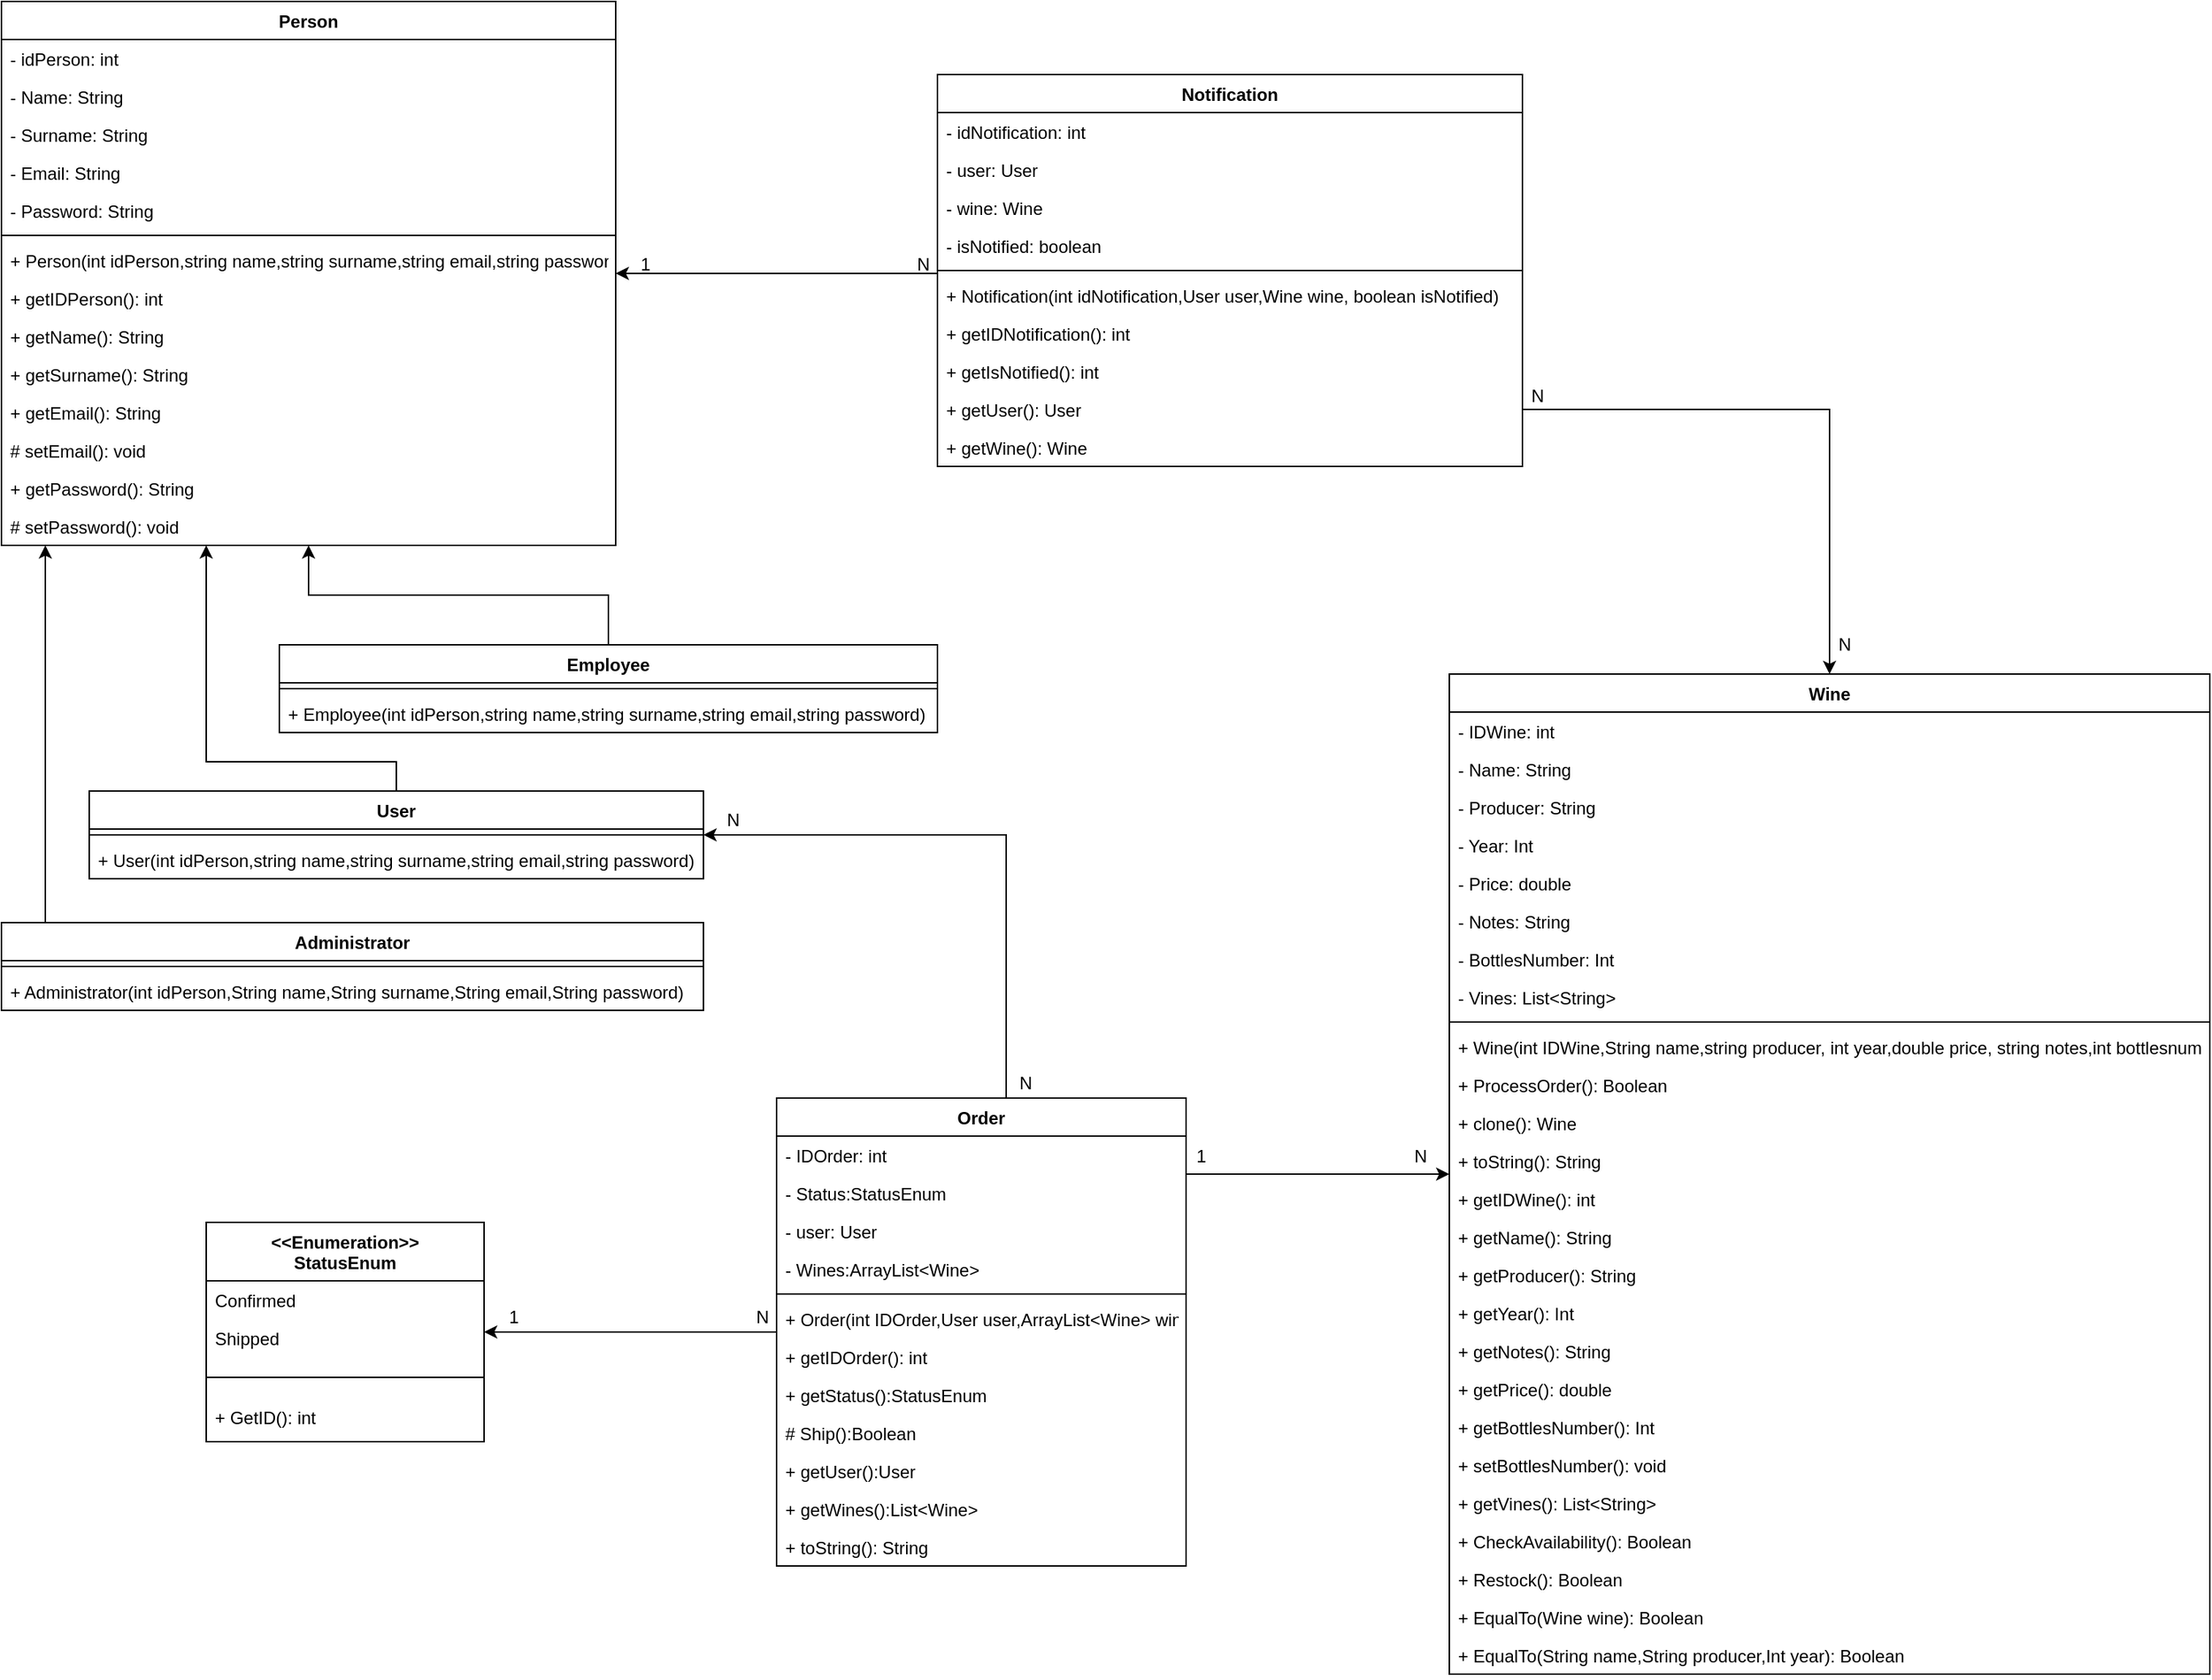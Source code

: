 <mxfile version="13.9.3" type="device"><diagram id="54xvhn4StIAnLU3MbYhx" name="Page-1"><mxGraphModel dx="2302" dy="1154" grid="1" gridSize="10" guides="1" tooltips="1" connect="1" arrows="1" fold="1" page="1" pageScale="1" pageWidth="827" pageHeight="1169" math="0" shadow="0"><root><mxCell id="0"/><mxCell id="1" parent="0"/><mxCell id="JAXb-ejdpv2gTEnfXzWr-1" value="Person" style="swimlane;fontStyle=1;align=center;verticalAlign=top;childLayout=stackLayout;horizontal=1;startSize=26;horizontalStack=0;resizeParent=1;resizeParentMax=0;resizeLast=0;collapsible=1;marginBottom=0;" parent="1" vertex="1"><mxGeometry width="420" height="372" as="geometry"><mxRectangle width="70" height="26" as="alternateBounds"/></mxGeometry></mxCell><mxCell id="JAXb-ejdpv2gTEnfXzWr-2" value="- idPerson: int" style="text;strokeColor=none;fillColor=none;align=left;verticalAlign=top;spacingLeft=4;spacingRight=4;overflow=hidden;rotatable=0;points=[[0,0.5],[1,0.5]];portConstraint=eastwest;" parent="JAXb-ejdpv2gTEnfXzWr-1" vertex="1"><mxGeometry y="26" width="420" height="26" as="geometry"/></mxCell><mxCell id="TgHwGqTXPsUhfi_k4JJe-5" value="- Name: String&#10;" style="text;strokeColor=none;fillColor=none;align=left;verticalAlign=top;spacingLeft=4;spacingRight=4;overflow=hidden;rotatable=0;points=[[0,0.5],[1,0.5]];portConstraint=eastwest;" parent="JAXb-ejdpv2gTEnfXzWr-1" vertex="1"><mxGeometry y="52" width="420" height="26" as="geometry"/></mxCell><mxCell id="JAXb-ejdpv2gTEnfXzWr-5" value="- Surname: String&#10;" style="text;strokeColor=none;fillColor=none;align=left;verticalAlign=top;spacingLeft=4;spacingRight=4;overflow=hidden;rotatable=0;points=[[0,0.5],[1,0.5]];portConstraint=eastwest;" parent="JAXb-ejdpv2gTEnfXzWr-1" vertex="1"><mxGeometry y="78" width="420" height="26" as="geometry"/></mxCell><mxCell id="JAXb-ejdpv2gTEnfXzWr-6" value="- Email: String&#10;" style="text;strokeColor=none;fillColor=none;align=left;verticalAlign=top;spacingLeft=4;spacingRight=4;overflow=hidden;rotatable=0;points=[[0,0.5],[1,0.5]];portConstraint=eastwest;" parent="JAXb-ejdpv2gTEnfXzWr-1" vertex="1"><mxGeometry y="104" width="420" height="26" as="geometry"/></mxCell><mxCell id="JAXb-ejdpv2gTEnfXzWr-7" value="- Password: String&#10;" style="text;strokeColor=none;fillColor=none;align=left;verticalAlign=top;spacingLeft=4;spacingRight=4;overflow=hidden;rotatable=0;points=[[0,0.5],[1,0.5]];portConstraint=eastwest;" parent="JAXb-ejdpv2gTEnfXzWr-1" vertex="1"><mxGeometry y="130" width="420" height="26" as="geometry"/></mxCell><mxCell id="JAXb-ejdpv2gTEnfXzWr-3" value="" style="line;strokeWidth=1;fillColor=none;align=left;verticalAlign=middle;spacingTop=-1;spacingLeft=3;spacingRight=3;rotatable=0;labelPosition=right;points=[];portConstraint=eastwest;" parent="JAXb-ejdpv2gTEnfXzWr-1" vertex="1"><mxGeometry y="156" width="420" height="8" as="geometry"/></mxCell><mxCell id="JAXb-ejdpv2gTEnfXzWr-4" value="+ Person(int idPerson,string name,string surname,string email,string password)" style="text;strokeColor=none;fillColor=none;align=left;verticalAlign=top;spacingLeft=4;spacingRight=4;overflow=hidden;rotatable=0;points=[[0,0.5],[1,0.5]];portConstraint=eastwest;" parent="JAXb-ejdpv2gTEnfXzWr-1" vertex="1"><mxGeometry y="164" width="420" height="26" as="geometry"/></mxCell><mxCell id="TgHwGqTXPsUhfi_k4JJe-6" value="+ getIDPerson(): int" style="text;strokeColor=none;fillColor=none;align=left;verticalAlign=top;spacingLeft=4;spacingRight=4;overflow=hidden;rotatable=0;points=[[0,0.5],[1,0.5]];portConstraint=eastwest;" parent="JAXb-ejdpv2gTEnfXzWr-1" vertex="1"><mxGeometry y="190" width="420" height="26" as="geometry"/></mxCell><mxCell id="JAXb-ejdpv2gTEnfXzWr-9" value="+ getName(): String" style="text;strokeColor=none;fillColor=none;align=left;verticalAlign=top;spacingLeft=4;spacingRight=4;overflow=hidden;rotatable=0;points=[[0,0.5],[1,0.5]];portConstraint=eastwest;" parent="JAXb-ejdpv2gTEnfXzWr-1" vertex="1"><mxGeometry y="216" width="420" height="26" as="geometry"/></mxCell><mxCell id="JAXb-ejdpv2gTEnfXzWr-10" value="+ getSurname(): String" style="text;strokeColor=none;fillColor=none;align=left;verticalAlign=top;spacingLeft=4;spacingRight=4;overflow=hidden;rotatable=0;points=[[0,0.5],[1,0.5]];portConstraint=eastwest;" parent="JAXb-ejdpv2gTEnfXzWr-1" vertex="1"><mxGeometry y="242" width="420" height="26" as="geometry"/></mxCell><mxCell id="JAXb-ejdpv2gTEnfXzWr-11" value="+ getEmail(): String" style="text;strokeColor=none;fillColor=none;align=left;verticalAlign=top;spacingLeft=4;spacingRight=4;overflow=hidden;rotatable=0;points=[[0,0.5],[1,0.5]];portConstraint=eastwest;" parent="JAXb-ejdpv2gTEnfXzWr-1" vertex="1"><mxGeometry y="268" width="420" height="26" as="geometry"/></mxCell><mxCell id="TgHwGqTXPsUhfi_k4JJe-8" value="# setEmail(): void" style="text;strokeColor=none;fillColor=none;align=left;verticalAlign=top;spacingLeft=4;spacingRight=4;overflow=hidden;rotatable=0;points=[[0,0.5],[1,0.5]];portConstraint=eastwest;" parent="JAXb-ejdpv2gTEnfXzWr-1" vertex="1"><mxGeometry y="294" width="420" height="26" as="geometry"/></mxCell><mxCell id="JAXb-ejdpv2gTEnfXzWr-12" value="+ getPassword(): String" style="text;strokeColor=none;fillColor=none;align=left;verticalAlign=top;spacingLeft=4;spacingRight=4;overflow=hidden;rotatable=0;points=[[0,0.5],[1,0.5]];portConstraint=eastwest;" parent="JAXb-ejdpv2gTEnfXzWr-1" vertex="1"><mxGeometry y="320" width="420" height="26" as="geometry"/></mxCell><mxCell id="TgHwGqTXPsUhfi_k4JJe-7" value="# setPassword(): void" style="text;strokeColor=none;fillColor=none;align=left;verticalAlign=top;spacingLeft=4;spacingRight=4;overflow=hidden;rotatable=0;points=[[0,0.5],[1,0.5]];portConstraint=eastwest;" parent="JAXb-ejdpv2gTEnfXzWr-1" vertex="1"><mxGeometry y="346" width="420" height="26" as="geometry"/></mxCell><mxCell id="LcTUuOizzekQ_GgxG3fr-3" style="edgeStyle=orthogonalEdgeStyle;rounded=0;orthogonalLoop=1;jettySize=auto;html=1;" edge="1" parent="1" source="JAXb-ejdpv2gTEnfXzWr-19" target="JAXb-ejdpv2gTEnfXzWr-1"><mxGeometry relative="1" as="geometry"/></mxCell><mxCell id="JAXb-ejdpv2gTEnfXzWr-19" value="Employee" style="swimlane;fontStyle=1;align=center;verticalAlign=top;childLayout=stackLayout;horizontal=1;startSize=26;horizontalStack=0;resizeParent=1;resizeParentMax=0;resizeLast=0;collapsible=1;marginBottom=0;" parent="1" vertex="1"><mxGeometry x="190" y="440" width="450" height="60" as="geometry"><mxRectangle y="260" width="90" height="26" as="alternateBounds"/></mxGeometry></mxCell><mxCell id="JAXb-ejdpv2gTEnfXzWr-21" value="" style="line;strokeWidth=1;fillColor=none;align=left;verticalAlign=middle;spacingTop=-1;spacingLeft=3;spacingRight=3;rotatable=0;labelPosition=right;points=[];portConstraint=eastwest;" parent="JAXb-ejdpv2gTEnfXzWr-19" vertex="1"><mxGeometry y="26" width="450" height="8" as="geometry"/></mxCell><mxCell id="JAXb-ejdpv2gTEnfXzWr-22" value="+ Employee(int idPerson,string name,string surname,string email,string password)" style="text;strokeColor=none;fillColor=none;align=left;verticalAlign=top;spacingLeft=4;spacingRight=4;overflow=hidden;rotatable=0;points=[[0,0.5],[1,0.5]];portConstraint=eastwest;" parent="JAXb-ejdpv2gTEnfXzWr-19" vertex="1"><mxGeometry y="34" width="450" height="26" as="geometry"/></mxCell><mxCell id="JAXb-ejdpv2gTEnfXzWr-25" value="Wine" style="swimlane;fontStyle=1;align=center;verticalAlign=top;childLayout=stackLayout;horizontal=1;startSize=26;horizontalStack=0;resizeParent=1;resizeParentMax=0;resizeLast=0;collapsible=1;marginBottom=0;" parent="1" vertex="1"><mxGeometry x="990" y="460" width="520" height="684" as="geometry"><mxRectangle x="1450" y="620" width="60" height="26" as="alternateBounds"/></mxGeometry></mxCell><mxCell id="TgHwGqTXPsUhfi_k4JJe-30" value="- IDWine: int" style="text;strokeColor=none;fillColor=none;align=left;verticalAlign=top;spacingLeft=4;spacingRight=4;overflow=hidden;rotatable=0;points=[[0,0.5],[1,0.5]];portConstraint=eastwest;" parent="JAXb-ejdpv2gTEnfXzWr-25" vertex="1"><mxGeometry y="26" width="520" height="26" as="geometry"/></mxCell><mxCell id="JAXb-ejdpv2gTEnfXzWr-29" value="- Name: String" style="text;strokeColor=none;fillColor=none;align=left;verticalAlign=top;spacingLeft=4;spacingRight=4;overflow=hidden;rotatable=0;points=[[0,0.5],[1,0.5]];portConstraint=eastwest;" parent="JAXb-ejdpv2gTEnfXzWr-25" vertex="1"><mxGeometry y="52" width="520" height="26" as="geometry"/></mxCell><mxCell id="JAXb-ejdpv2gTEnfXzWr-30" value="- Producer: String" style="text;strokeColor=none;fillColor=none;align=left;verticalAlign=top;spacingLeft=4;spacingRight=4;overflow=hidden;rotatable=0;points=[[0,0.5],[1,0.5]];portConstraint=eastwest;" parent="JAXb-ejdpv2gTEnfXzWr-25" vertex="1"><mxGeometry y="78" width="520" height="26" as="geometry"/></mxCell><mxCell id="JAXb-ejdpv2gTEnfXzWr-26" value="- Year: Int" style="text;strokeColor=none;fillColor=none;align=left;verticalAlign=top;spacingLeft=4;spacingRight=4;overflow=hidden;rotatable=0;points=[[0,0.5],[1,0.5]];portConstraint=eastwest;" parent="JAXb-ejdpv2gTEnfXzWr-25" vertex="1"><mxGeometry y="104" width="520" height="26" as="geometry"/></mxCell><mxCell id="TgHwGqTXPsUhfi_k4JJe-31" value="- Price: double" style="text;strokeColor=none;fillColor=none;align=left;verticalAlign=top;spacingLeft=4;spacingRight=4;overflow=hidden;rotatable=0;points=[[0,0.5],[1,0.5]];portConstraint=eastwest;" parent="JAXb-ejdpv2gTEnfXzWr-25" vertex="1"><mxGeometry y="130" width="520" height="26" as="geometry"/></mxCell><mxCell id="JAXb-ejdpv2gTEnfXzWr-31" value="- Notes: String" style="text;strokeColor=none;fillColor=none;align=left;verticalAlign=top;spacingLeft=4;spacingRight=4;overflow=hidden;rotatable=0;points=[[0,0.5],[1,0.5]];portConstraint=eastwest;" parent="JAXb-ejdpv2gTEnfXzWr-25" vertex="1"><mxGeometry y="156" width="520" height="26" as="geometry"/></mxCell><mxCell id="JAXb-ejdpv2gTEnfXzWr-32" value="- BottlesNumber: Int" style="text;strokeColor=none;fillColor=none;align=left;verticalAlign=top;spacingLeft=4;spacingRight=4;overflow=hidden;rotatable=0;points=[[0,0.5],[1,0.5]];portConstraint=eastwest;" parent="JAXb-ejdpv2gTEnfXzWr-25" vertex="1"><mxGeometry y="182" width="520" height="26" as="geometry"/></mxCell><mxCell id="JAXb-ejdpv2gTEnfXzWr-33" value="- Vines: List&lt;String&gt;" style="text;strokeColor=none;fillColor=none;align=left;verticalAlign=top;spacingLeft=4;spacingRight=4;overflow=hidden;rotatable=0;points=[[0,0.5],[1,0.5]];portConstraint=eastwest;" parent="JAXb-ejdpv2gTEnfXzWr-25" vertex="1"><mxGeometry y="208" width="520" height="26" as="geometry"/></mxCell><mxCell id="JAXb-ejdpv2gTEnfXzWr-27" value="" style="line;strokeWidth=1;fillColor=none;align=left;verticalAlign=middle;spacingTop=-1;spacingLeft=3;spacingRight=3;rotatable=0;labelPosition=right;points=[];portConstraint=eastwest;" parent="JAXb-ejdpv2gTEnfXzWr-25" vertex="1"><mxGeometry y="234" width="520" height="8" as="geometry"/></mxCell><mxCell id="JAXb-ejdpv2gTEnfXzWr-28" value="+ Wine(int IDWine,String name,string producer, int year,double price, string notes,int bottlesnumber,List&lt;String&gt; vines)" style="text;strokeColor=none;fillColor=none;align=left;verticalAlign=top;spacingLeft=4;spacingRight=4;overflow=hidden;rotatable=0;points=[[0,0.5],[1,0.5]];portConstraint=eastwest;" parent="JAXb-ejdpv2gTEnfXzWr-25" vertex="1"><mxGeometry y="242" width="520" height="26" as="geometry"/></mxCell><mxCell id="JAXb-ejdpv2gTEnfXzWr-34" value="+ ProcessOrder(): Boolean&#10;" style="text;strokeColor=none;fillColor=none;align=left;verticalAlign=top;spacingLeft=4;spacingRight=4;overflow=hidden;rotatable=0;points=[[0,0.5],[1,0.5]];portConstraint=eastwest;" parent="JAXb-ejdpv2gTEnfXzWr-25" vertex="1"><mxGeometry y="268" width="520" height="26" as="geometry"/></mxCell><mxCell id="JAXb-ejdpv2gTEnfXzWr-35" value="+ clone(): Wine" style="text;strokeColor=none;fillColor=none;align=left;verticalAlign=top;spacingLeft=4;spacingRight=4;overflow=hidden;rotatable=0;points=[[0,0.5],[1,0.5]];portConstraint=eastwest;" parent="JAXb-ejdpv2gTEnfXzWr-25" vertex="1"><mxGeometry y="294" width="520" height="26" as="geometry"/></mxCell><mxCell id="TgHwGqTXPsUhfi_k4JJe-32" value="+ toString(): String" style="text;strokeColor=none;fillColor=none;align=left;verticalAlign=top;spacingLeft=4;spacingRight=4;overflow=hidden;rotatable=0;points=[[0,0.5],[1,0.5]];portConstraint=eastwest;" parent="JAXb-ejdpv2gTEnfXzWr-25" vertex="1"><mxGeometry y="320" width="520" height="26" as="geometry"/></mxCell><mxCell id="TgHwGqTXPsUhfi_k4JJe-33" value="+ getIDWine(): int" style="text;strokeColor=none;fillColor=none;align=left;verticalAlign=top;spacingLeft=4;spacingRight=4;overflow=hidden;rotatable=0;points=[[0,0.5],[1,0.5]];portConstraint=eastwest;" parent="JAXb-ejdpv2gTEnfXzWr-25" vertex="1"><mxGeometry y="346" width="520" height="26" as="geometry"/></mxCell><mxCell id="JAXb-ejdpv2gTEnfXzWr-36" value="+ getName(): String" style="text;strokeColor=none;fillColor=none;align=left;verticalAlign=top;spacingLeft=4;spacingRight=4;overflow=hidden;rotatable=0;points=[[0,0.5],[1,0.5]];portConstraint=eastwest;" parent="JAXb-ejdpv2gTEnfXzWr-25" vertex="1"><mxGeometry y="372" width="520" height="26" as="geometry"/></mxCell><mxCell id="JAXb-ejdpv2gTEnfXzWr-37" value="+ getProducer(): String" style="text;strokeColor=none;fillColor=none;align=left;verticalAlign=top;spacingLeft=4;spacingRight=4;overflow=hidden;rotatable=0;points=[[0,0.5],[1,0.5]];portConstraint=eastwest;" parent="JAXb-ejdpv2gTEnfXzWr-25" vertex="1"><mxGeometry y="398" width="520" height="26" as="geometry"/></mxCell><mxCell id="JAXb-ejdpv2gTEnfXzWr-38" value="+ getYear(): Int" style="text;strokeColor=none;fillColor=none;align=left;verticalAlign=top;spacingLeft=4;spacingRight=4;overflow=hidden;rotatable=0;points=[[0,0.5],[1,0.5]];portConstraint=eastwest;" parent="JAXb-ejdpv2gTEnfXzWr-25" vertex="1"><mxGeometry y="424" width="520" height="26" as="geometry"/></mxCell><mxCell id="JAXb-ejdpv2gTEnfXzWr-39" value="+ getNotes(): String" style="text;strokeColor=none;fillColor=none;align=left;verticalAlign=top;spacingLeft=4;spacingRight=4;overflow=hidden;rotatable=0;points=[[0,0.5],[1,0.5]];portConstraint=eastwest;" parent="JAXb-ejdpv2gTEnfXzWr-25" vertex="1"><mxGeometry y="450" width="520" height="26" as="geometry"/></mxCell><mxCell id="TgHwGqTXPsUhfi_k4JJe-34" value="+ getPrice(): double" style="text;strokeColor=none;fillColor=none;align=left;verticalAlign=top;spacingLeft=4;spacingRight=4;overflow=hidden;rotatable=0;points=[[0,0.5],[1,0.5]];portConstraint=eastwest;" parent="JAXb-ejdpv2gTEnfXzWr-25" vertex="1"><mxGeometry y="476" width="520" height="26" as="geometry"/></mxCell><mxCell id="JAXb-ejdpv2gTEnfXzWr-40" value="+ getBottlesNumber(): Int" style="text;strokeColor=none;fillColor=none;align=left;verticalAlign=top;spacingLeft=4;spacingRight=4;overflow=hidden;rotatable=0;points=[[0,0.5],[1,0.5]];portConstraint=eastwest;" parent="JAXb-ejdpv2gTEnfXzWr-25" vertex="1"><mxGeometry y="502" width="520" height="26" as="geometry"/></mxCell><mxCell id="JAXb-ejdpv2gTEnfXzWr-41" value="+ setBottlesNumber(): void" style="text;strokeColor=none;fillColor=none;align=left;verticalAlign=top;spacingLeft=4;spacingRight=4;overflow=hidden;rotatable=0;points=[[0,0.5],[1,0.5]];portConstraint=eastwest;" parent="JAXb-ejdpv2gTEnfXzWr-25" vertex="1"><mxGeometry y="528" width="520" height="26" as="geometry"/></mxCell><mxCell id="JAXb-ejdpv2gTEnfXzWr-42" value="+ getVines(): List&lt;String&gt;" style="text;strokeColor=none;fillColor=none;align=left;verticalAlign=top;spacingLeft=4;spacingRight=4;overflow=hidden;rotatable=0;points=[[0,0.5],[1,0.5]];portConstraint=eastwest;" parent="JAXb-ejdpv2gTEnfXzWr-25" vertex="1"><mxGeometry y="554" width="520" height="26" as="geometry"/></mxCell><mxCell id="JAXb-ejdpv2gTEnfXzWr-43" value="+ CheckAvailability(): Boolean" style="text;strokeColor=none;fillColor=none;align=left;verticalAlign=top;spacingLeft=4;spacingRight=4;overflow=hidden;rotatable=0;points=[[0,0.5],[1,0.5]];portConstraint=eastwest;" parent="JAXb-ejdpv2gTEnfXzWr-25" vertex="1"><mxGeometry y="580" width="520" height="26" as="geometry"/></mxCell><mxCell id="JAXb-ejdpv2gTEnfXzWr-44" value="+ Restock(): Boolean" style="text;strokeColor=none;fillColor=none;align=left;verticalAlign=top;spacingLeft=4;spacingRight=4;overflow=hidden;rotatable=0;points=[[0,0.5],[1,0.5]];portConstraint=eastwest;" parent="JAXb-ejdpv2gTEnfXzWr-25" vertex="1"><mxGeometry y="606" width="520" height="26" as="geometry"/></mxCell><mxCell id="JAXb-ejdpv2gTEnfXzWr-45" value="+ EqualTo(Wine wine): Boolean" style="text;strokeColor=none;fillColor=none;align=left;verticalAlign=top;spacingLeft=4;spacingRight=4;overflow=hidden;rotatable=0;points=[[0,0.5],[1,0.5]];portConstraint=eastwest;" parent="JAXb-ejdpv2gTEnfXzWr-25" vertex="1"><mxGeometry y="632" width="520" height="26" as="geometry"/></mxCell><mxCell id="JAXb-ejdpv2gTEnfXzWr-46" value="+ EqualTo(String name,String producer,Int year): Boolean" style="text;strokeColor=none;fillColor=none;align=left;verticalAlign=top;spacingLeft=4;spacingRight=4;overflow=hidden;rotatable=0;points=[[0,0.5],[1,0.5]];portConstraint=eastwest;" parent="JAXb-ejdpv2gTEnfXzWr-25" vertex="1"><mxGeometry y="658" width="520" height="26" as="geometry"/></mxCell><mxCell id="LcTUuOizzekQ_GgxG3fr-6" style="edgeStyle=orthogonalEdgeStyle;rounded=0;orthogonalLoop=1;jettySize=auto;html=1;" edge="1" parent="1" source="JAXb-ejdpv2gTEnfXzWr-47" target="JAXb-ejdpv2gTEnfXzWr-1"><mxGeometry relative="1" as="geometry"><Array as="points"><mxPoint x="560" y="186"/><mxPoint x="560" y="186"/></Array></mxGeometry></mxCell><mxCell id="JAXb-ejdpv2gTEnfXzWr-47" value="Notification" style="swimlane;fontStyle=1;align=center;verticalAlign=top;childLayout=stackLayout;horizontal=1;startSize=26;horizontalStack=0;resizeParent=1;resizeParentMax=0;resizeLast=0;collapsible=1;marginBottom=0;" parent="1" vertex="1"><mxGeometry x="640" y="50" width="400" height="268" as="geometry"><mxRectangle x="580" y="80" width="100" height="26" as="alternateBounds"/></mxGeometry></mxCell><mxCell id="TgHwGqTXPsUhfi_k4JJe-10" value="- idNotification: int" style="text;strokeColor=none;fillColor=none;align=left;verticalAlign=top;spacingLeft=4;spacingRight=4;overflow=hidden;rotatable=0;points=[[0,0.5],[1,0.5]];portConstraint=eastwest;" parent="JAXb-ejdpv2gTEnfXzWr-47" vertex="1"><mxGeometry y="26" width="400" height="26" as="geometry"/></mxCell><mxCell id="JAXb-ejdpv2gTEnfXzWr-48" value="- user: User" style="text;strokeColor=none;fillColor=none;align=left;verticalAlign=top;spacingLeft=4;spacingRight=4;overflow=hidden;rotatable=0;points=[[0,0.5],[1,0.5]];portConstraint=eastwest;" parent="JAXb-ejdpv2gTEnfXzWr-47" vertex="1"><mxGeometry y="52" width="400" height="26" as="geometry"/></mxCell><mxCell id="JAXb-ejdpv2gTEnfXzWr-51" value="- wine: Wine" style="text;strokeColor=none;fillColor=none;align=left;verticalAlign=top;spacingLeft=4;spacingRight=4;overflow=hidden;rotatable=0;points=[[0,0.5],[1,0.5]];portConstraint=eastwest;" parent="JAXb-ejdpv2gTEnfXzWr-47" vertex="1"><mxGeometry y="78" width="400" height="26" as="geometry"/></mxCell><mxCell id="TgHwGqTXPsUhfi_k4JJe-9" value="- isNotified: boolean" style="text;strokeColor=none;fillColor=none;align=left;verticalAlign=top;spacingLeft=4;spacingRight=4;overflow=hidden;rotatable=0;points=[[0,0.5],[1,0.5]];portConstraint=eastwest;" parent="JAXb-ejdpv2gTEnfXzWr-47" vertex="1"><mxGeometry y="104" width="400" height="26" as="geometry"/></mxCell><mxCell id="JAXb-ejdpv2gTEnfXzWr-49" value="" style="line;strokeWidth=1;fillColor=none;align=left;verticalAlign=middle;spacingTop=-1;spacingLeft=3;spacingRight=3;rotatable=0;labelPosition=right;points=[];portConstraint=eastwest;" parent="JAXb-ejdpv2gTEnfXzWr-47" vertex="1"><mxGeometry y="130" width="400" height="8" as="geometry"/></mxCell><mxCell id="JAXb-ejdpv2gTEnfXzWr-50" value="+ Notification(int idNotification,User user,Wine wine, boolean isNotified)" style="text;strokeColor=none;fillColor=none;align=left;verticalAlign=top;spacingLeft=4;spacingRight=4;overflow=hidden;rotatable=0;points=[[0,0.5],[1,0.5]];portConstraint=eastwest;" parent="JAXb-ejdpv2gTEnfXzWr-47" vertex="1"><mxGeometry y="138" width="400" height="26" as="geometry"/></mxCell><mxCell id="TgHwGqTXPsUhfi_k4JJe-12" value="+ getIDNotification(): int" style="text;strokeColor=none;fillColor=none;align=left;verticalAlign=top;spacingLeft=4;spacingRight=4;overflow=hidden;rotatable=0;points=[[0,0.5],[1,0.5]];portConstraint=eastwest;" parent="JAXb-ejdpv2gTEnfXzWr-47" vertex="1"><mxGeometry y="164" width="400" height="26" as="geometry"/></mxCell><mxCell id="JAXb-ejdpv2gTEnfXzWr-52" value="+ getIsNotified(): int" style="text;strokeColor=none;fillColor=none;align=left;verticalAlign=top;spacingLeft=4;spacingRight=4;overflow=hidden;rotatable=0;points=[[0,0.5],[1,0.5]];portConstraint=eastwest;" parent="JAXb-ejdpv2gTEnfXzWr-47" vertex="1"><mxGeometry y="190" width="400" height="26" as="geometry"/></mxCell><mxCell id="TgHwGqTXPsUhfi_k4JJe-11" value="+ getUser(): User" style="text;strokeColor=none;fillColor=none;align=left;verticalAlign=top;spacingLeft=4;spacingRight=4;overflow=hidden;rotatable=0;points=[[0,0.5],[1,0.5]];portConstraint=eastwest;" parent="JAXb-ejdpv2gTEnfXzWr-47" vertex="1"><mxGeometry y="216" width="400" height="26" as="geometry"/></mxCell><mxCell id="JAXb-ejdpv2gTEnfXzWr-53" value="+ getWine(): Wine" style="text;strokeColor=none;fillColor=none;align=left;verticalAlign=top;spacingLeft=4;spacingRight=4;overflow=hidden;rotatable=0;points=[[0,0.5],[1,0.5]];portConstraint=eastwest;" parent="JAXb-ejdpv2gTEnfXzWr-47" vertex="1"><mxGeometry y="242" width="400" height="26" as="geometry"/></mxCell><mxCell id="JAXb-ejdpv2gTEnfXzWr-59" value="&lt;&lt;Enumeration&gt;&gt;&#10;StatusEnum" style="swimlane;fontStyle=1;align=center;verticalAlign=top;childLayout=stackLayout;horizontal=1;startSize=40;horizontalStack=0;resizeParent=1;resizeParentMax=0;resizeLast=0;collapsible=1;marginBottom=0;" parent="1" vertex="1"><mxGeometry x="140" y="835" width="190" height="150" as="geometry"><mxRectangle x="1140" y="360" width="130" height="40" as="alternateBounds"/></mxGeometry></mxCell><mxCell id="JAXb-ejdpv2gTEnfXzWr-62" value="Confirmed" style="text;strokeColor=none;fillColor=none;align=left;verticalAlign=top;spacingLeft=4;spacingRight=4;overflow=hidden;rotatable=0;points=[[0,0.5],[1,0.5]];portConstraint=eastwest;" parent="JAXb-ejdpv2gTEnfXzWr-59" vertex="1"><mxGeometry y="40" width="190" height="26" as="geometry"/></mxCell><mxCell id="JAXb-ejdpv2gTEnfXzWr-63" value="Shipped" style="text;strokeColor=none;fillColor=none;align=left;verticalAlign=top;spacingLeft=4;spacingRight=4;overflow=hidden;rotatable=0;points=[[0,0.5],[1,0.5]];portConstraint=eastwest;" parent="JAXb-ejdpv2gTEnfXzWr-59" vertex="1"><mxGeometry y="66" width="190" height="26" as="geometry"/></mxCell><mxCell id="JAXb-ejdpv2gTEnfXzWr-61" value="" style="line;strokeWidth=1;fillColor=none;align=left;verticalAlign=middle;spacingTop=-1;spacingLeft=3;spacingRight=3;rotatable=0;labelPosition=right;points=[];portConstraint=eastwest;" parent="JAXb-ejdpv2gTEnfXzWr-59" vertex="1"><mxGeometry y="92" width="190" height="28" as="geometry"/></mxCell><mxCell id="TgHwGqTXPsUhfi_k4JJe-13" value="+ GetID(): int" style="text;strokeColor=none;fillColor=none;align=left;verticalAlign=top;spacingLeft=4;spacingRight=4;overflow=hidden;rotatable=0;points=[[0,0.5],[1,0.5]];portConstraint=eastwest;" parent="JAXb-ejdpv2gTEnfXzWr-59" vertex="1"><mxGeometry y="120" width="190" height="30" as="geometry"/></mxCell><mxCell id="LcTUuOizzekQ_GgxG3fr-10" style="edgeStyle=orthogonalEdgeStyle;rounded=0;orthogonalLoop=1;jettySize=auto;html=1;" edge="1" parent="1" source="JAXb-ejdpv2gTEnfXzWr-83" target="JAXb-ejdpv2gTEnfXzWr-13"><mxGeometry relative="1" as="geometry"><Array as="points"><mxPoint x="687" y="570"/></Array></mxGeometry></mxCell><mxCell id="LcTUuOizzekQ_GgxG3fr-11" style="edgeStyle=orthogonalEdgeStyle;rounded=0;orthogonalLoop=1;jettySize=auto;html=1;" edge="1" parent="1" source="JAXb-ejdpv2gTEnfXzWr-83" target="JAXb-ejdpv2gTEnfXzWr-59"><mxGeometry relative="1" as="geometry"/></mxCell><mxCell id="LcTUuOizzekQ_GgxG3fr-12" style="edgeStyle=orthogonalEdgeStyle;rounded=0;orthogonalLoop=1;jettySize=auto;html=1;" edge="1" parent="1" source="JAXb-ejdpv2gTEnfXzWr-83" target="JAXb-ejdpv2gTEnfXzWr-25"><mxGeometry relative="1" as="geometry"><Array as="points"><mxPoint x="850" y="802"/><mxPoint x="850" y="802"/></Array></mxGeometry></mxCell><mxCell id="JAXb-ejdpv2gTEnfXzWr-83" value="Order" style="swimlane;fontStyle=1;align=center;verticalAlign=top;childLayout=stackLayout;horizontal=1;startSize=26;horizontalStack=0;resizeParent=1;resizeParentMax=0;resizeLast=0;collapsible=1;marginBottom=0;" parent="1" vertex="1"><mxGeometry x="530" y="750" width="280" height="320" as="geometry"><mxRectangle x="1440" y="26" width="70" height="26" as="alternateBounds"/></mxGeometry></mxCell><mxCell id="JAXb-ejdpv2gTEnfXzWr-84" value="- IDOrder: int" style="text;strokeColor=none;fillColor=none;align=left;verticalAlign=top;spacingLeft=4;spacingRight=4;overflow=hidden;rotatable=0;points=[[0,0.5],[1,0.5]];portConstraint=eastwest;" parent="JAXb-ejdpv2gTEnfXzWr-83" vertex="1"><mxGeometry y="26" width="280" height="26" as="geometry"/></mxCell><mxCell id="TgHwGqTXPsUhfi_k4JJe-14" value="- Status:StatusEnum" style="text;strokeColor=none;fillColor=none;align=left;verticalAlign=top;spacingLeft=4;spacingRight=4;overflow=hidden;rotatable=0;points=[[0,0.5],[1,0.5]];portConstraint=eastwest;" parent="JAXb-ejdpv2gTEnfXzWr-83" vertex="1"><mxGeometry y="52" width="280" height="26" as="geometry"/></mxCell><mxCell id="JAXb-ejdpv2gTEnfXzWr-87" value="- user: User" style="text;strokeColor=none;fillColor=none;align=left;verticalAlign=top;spacingLeft=4;spacingRight=4;overflow=hidden;rotatable=0;points=[[0,0.5],[1,0.5]];portConstraint=eastwest;" parent="JAXb-ejdpv2gTEnfXzWr-83" vertex="1"><mxGeometry y="78" width="280" height="26" as="geometry"/></mxCell><mxCell id="JAXb-ejdpv2gTEnfXzWr-88" value="- Wines:ArrayList&lt;Wine&gt;&#10;" style="text;strokeColor=none;fillColor=none;align=left;verticalAlign=top;spacingLeft=4;spacingRight=4;overflow=hidden;rotatable=0;points=[[0,0.5],[1,0.5]];portConstraint=eastwest;" parent="JAXb-ejdpv2gTEnfXzWr-83" vertex="1"><mxGeometry y="104" width="280" height="26" as="geometry"/></mxCell><mxCell id="JAXb-ejdpv2gTEnfXzWr-85" value="" style="line;strokeWidth=1;fillColor=none;align=left;verticalAlign=middle;spacingTop=-1;spacingLeft=3;spacingRight=3;rotatable=0;labelPosition=right;points=[];portConstraint=eastwest;" parent="JAXb-ejdpv2gTEnfXzWr-83" vertex="1"><mxGeometry y="130" width="280" height="8" as="geometry"/></mxCell><mxCell id="JAXb-ejdpv2gTEnfXzWr-86" value="+ Order(int IDOrder,User user,ArrayList&lt;Wine&gt; wines)" style="text;strokeColor=none;fillColor=none;align=left;verticalAlign=top;spacingLeft=4;spacingRight=4;overflow=hidden;rotatable=0;points=[[0,0.5],[1,0.5]];portConstraint=eastwest;" parent="JAXb-ejdpv2gTEnfXzWr-83" vertex="1"><mxGeometry y="138" width="280" height="26" as="geometry"/></mxCell><mxCell id="TgHwGqTXPsUhfi_k4JJe-15" value="+ getIDOrder(): int" style="text;strokeColor=none;fillColor=none;align=left;verticalAlign=top;spacingLeft=4;spacingRight=4;overflow=hidden;rotatable=0;points=[[0,0.5],[1,0.5]];portConstraint=eastwest;" parent="JAXb-ejdpv2gTEnfXzWr-83" vertex="1"><mxGeometry y="164" width="280" height="26" as="geometry"/></mxCell><mxCell id="JAXb-ejdpv2gTEnfXzWr-89" value="+ getStatus():StatusEnum" style="text;strokeColor=none;fillColor=none;align=left;verticalAlign=top;spacingLeft=4;spacingRight=4;overflow=hidden;rotatable=0;points=[[0,0.5],[1,0.5]];portConstraint=eastwest;" parent="JAXb-ejdpv2gTEnfXzWr-83" vertex="1"><mxGeometry y="190" width="280" height="26" as="geometry"/></mxCell><mxCell id="JAXb-ejdpv2gTEnfXzWr-90" value="# Ship():Boolean" style="text;strokeColor=none;fillColor=none;align=left;verticalAlign=top;spacingLeft=4;spacingRight=4;overflow=hidden;rotatable=0;points=[[0,0.5],[1,0.5]];portConstraint=eastwest;" parent="JAXb-ejdpv2gTEnfXzWr-83" vertex="1"><mxGeometry y="216" width="280" height="26" as="geometry"/></mxCell><mxCell id="JAXb-ejdpv2gTEnfXzWr-91" value="+ getUser():User" style="text;strokeColor=none;fillColor=none;align=left;verticalAlign=top;spacingLeft=4;spacingRight=4;overflow=hidden;rotatable=0;points=[[0,0.5],[1,0.5]];portConstraint=eastwest;" parent="JAXb-ejdpv2gTEnfXzWr-83" vertex="1"><mxGeometry y="242" width="280" height="26" as="geometry"/></mxCell><mxCell id="JAXb-ejdpv2gTEnfXzWr-92" value="+ getWines():List&lt;Wine&gt;" style="text;strokeColor=none;fillColor=none;align=left;verticalAlign=top;spacingLeft=4;spacingRight=4;overflow=hidden;rotatable=0;points=[[0,0.5],[1,0.5]];portConstraint=eastwest;" parent="JAXb-ejdpv2gTEnfXzWr-83" vertex="1"><mxGeometry y="268" width="280" height="26" as="geometry"/></mxCell><mxCell id="TgHwGqTXPsUhfi_k4JJe-16" value="+ toString(): String" style="text;strokeColor=none;fillColor=none;align=left;verticalAlign=top;spacingLeft=4;spacingRight=4;overflow=hidden;rotatable=0;points=[[0,0.5],[1,0.5]];portConstraint=eastwest;" parent="JAXb-ejdpv2gTEnfXzWr-83" vertex="1"><mxGeometry y="294" width="280" height="26" as="geometry"/></mxCell><mxCell id="LcTUuOizzekQ_GgxG3fr-2" style="edgeStyle=orthogonalEdgeStyle;rounded=0;orthogonalLoop=1;jettySize=auto;html=1;" edge="1" parent="1" source="JAXb-ejdpv2gTEnfXzWr-13" target="JAXb-ejdpv2gTEnfXzWr-1"><mxGeometry relative="1" as="geometry"><Array as="points"><mxPoint x="270" y="520"/><mxPoint x="140" y="520"/></Array></mxGeometry></mxCell><mxCell id="JAXb-ejdpv2gTEnfXzWr-13" value="User" style="swimlane;fontStyle=1;align=center;verticalAlign=top;childLayout=stackLayout;horizontal=1;startSize=26;horizontalStack=0;resizeParent=1;resizeParentMax=0;resizeLast=0;collapsible=1;marginBottom=0;" parent="1" vertex="1"><mxGeometry x="60" y="540" width="420" height="60" as="geometry"><mxRectangle y="330" width="60" height="26" as="alternateBounds"/></mxGeometry></mxCell><mxCell id="JAXb-ejdpv2gTEnfXzWr-15" value="" style="line;strokeWidth=1;fillColor=none;align=left;verticalAlign=middle;spacingTop=-1;spacingLeft=3;spacingRight=3;rotatable=0;labelPosition=right;points=[];portConstraint=eastwest;" parent="JAXb-ejdpv2gTEnfXzWr-13" vertex="1"><mxGeometry y="26" width="420" height="8" as="geometry"/></mxCell><mxCell id="JAXb-ejdpv2gTEnfXzWr-16" value="+ User(int idPerson,string name,string surname,string email,string password)&#10;" style="text;strokeColor=none;fillColor=none;align=left;verticalAlign=top;spacingLeft=4;spacingRight=4;overflow=hidden;rotatable=0;points=[[0,0.5],[1,0.5]];portConstraint=eastwest;" parent="JAXb-ejdpv2gTEnfXzWr-13" vertex="1"><mxGeometry y="34" width="420" height="26" as="geometry"/></mxCell><mxCell id="LcTUuOizzekQ_GgxG3fr-4" style="edgeStyle=orthogonalEdgeStyle;rounded=0;orthogonalLoop=1;jettySize=auto;html=1;" edge="1" parent="1" source="TgHwGqTXPsUhfi_k4JJe-1" target="JAXb-ejdpv2gTEnfXzWr-1"><mxGeometry relative="1" as="geometry"><Array as="points"><mxPoint x="30" y="440"/><mxPoint x="30" y="440"/></Array></mxGeometry></mxCell><mxCell id="TgHwGqTXPsUhfi_k4JJe-1" value="Administrator" style="swimlane;fontStyle=1;align=center;verticalAlign=top;childLayout=stackLayout;horizontal=1;startSize=26;horizontalStack=0;resizeParent=1;resizeParentMax=0;resizeLast=0;collapsible=1;marginBottom=0;" parent="1" vertex="1"><mxGeometry y="630" width="480" height="60" as="geometry"/></mxCell><mxCell id="TgHwGqTXPsUhfi_k4JJe-3" value="" style="line;strokeWidth=1;fillColor=none;align=left;verticalAlign=middle;spacingTop=-1;spacingLeft=3;spacingRight=3;rotatable=0;labelPosition=right;points=[];portConstraint=eastwest;" parent="TgHwGqTXPsUhfi_k4JJe-1" vertex="1"><mxGeometry y="26" width="480" height="8" as="geometry"/></mxCell><mxCell id="TgHwGqTXPsUhfi_k4JJe-4" value="+ Administrator(int idPerson,String name,String surname,String email,String password)" style="text;strokeColor=none;fillColor=none;align=left;verticalAlign=top;spacingLeft=4;spacingRight=4;overflow=hidden;rotatable=0;points=[[0,0.5],[1,0.5]];portConstraint=eastwest;" parent="TgHwGqTXPsUhfi_k4JJe-1" vertex="1"><mxGeometry y="34" width="480" height="26" as="geometry"/></mxCell><mxCell id="LcTUuOizzekQ_GgxG3fr-7" style="edgeStyle=orthogonalEdgeStyle;rounded=0;orthogonalLoop=1;jettySize=auto;html=1;" edge="1" parent="1" source="TgHwGqTXPsUhfi_k4JJe-11" target="JAXb-ejdpv2gTEnfXzWr-25"><mxGeometry relative="1" as="geometry"/></mxCell><mxCell id="LcTUuOizzekQ_GgxG3fr-13" value="1" style="text;html=1;align=center;verticalAlign=middle;resizable=0;points=[];autosize=1;" vertex="1" parent="1"><mxGeometry x="430" y="170" width="20" height="20" as="geometry"/></mxCell><mxCell id="LcTUuOizzekQ_GgxG3fr-14" value="N" style="text;html=1;align=center;verticalAlign=middle;resizable=0;points=[];autosize=1;" vertex="1" parent="1"><mxGeometry x="620" y="170" width="20" height="20" as="geometry"/></mxCell><mxCell id="LcTUuOizzekQ_GgxG3fr-15" value="N" style="text;html=1;align=center;verticalAlign=middle;resizable=0;points=[];autosize=1;" vertex="1" parent="1"><mxGeometry x="1040" y="260" width="20" height="20" as="geometry"/></mxCell><mxCell id="LcTUuOizzekQ_GgxG3fr-16" value="N" style="text;html=1;align=center;verticalAlign=middle;resizable=0;points=[];autosize=1;" vertex="1" parent="1"><mxGeometry x="1250" y="430" width="20" height="20" as="geometry"/></mxCell><mxCell id="LcTUuOizzekQ_GgxG3fr-17" value="1" style="text;html=1;align=center;verticalAlign=middle;resizable=0;points=[];autosize=1;" vertex="1" parent="1"><mxGeometry x="810" y="780" width="20" height="20" as="geometry"/></mxCell><mxCell id="LcTUuOizzekQ_GgxG3fr-18" value="N" style="text;html=1;align=center;verticalAlign=middle;resizable=0;points=[];autosize=1;" vertex="1" parent="1"><mxGeometry x="960" y="780" width="20" height="20" as="geometry"/></mxCell><mxCell id="LcTUuOizzekQ_GgxG3fr-19" value="1" style="text;html=1;align=center;verticalAlign=middle;resizable=0;points=[];autosize=1;" vertex="1" parent="1"><mxGeometry x="340" y="890" width="20" height="20" as="geometry"/></mxCell><mxCell id="LcTUuOizzekQ_GgxG3fr-20" value="N" style="text;html=1;align=center;verticalAlign=middle;resizable=0;points=[];autosize=1;" vertex="1" parent="1"><mxGeometry x="510" y="890" width="20" height="20" as="geometry"/></mxCell><mxCell id="LcTUuOizzekQ_GgxG3fr-21" value="N" style="text;html=1;align=center;verticalAlign=middle;resizable=0;points=[];autosize=1;" vertex="1" parent="1"><mxGeometry x="490" y="550" width="20" height="20" as="geometry"/></mxCell><mxCell id="LcTUuOizzekQ_GgxG3fr-22" value="N" style="text;html=1;align=center;verticalAlign=middle;resizable=0;points=[];autosize=1;" vertex="1" parent="1"><mxGeometry x="690" y="730" width="20" height="20" as="geometry"/></mxCell></root></mxGraphModel></diagram></mxfile>